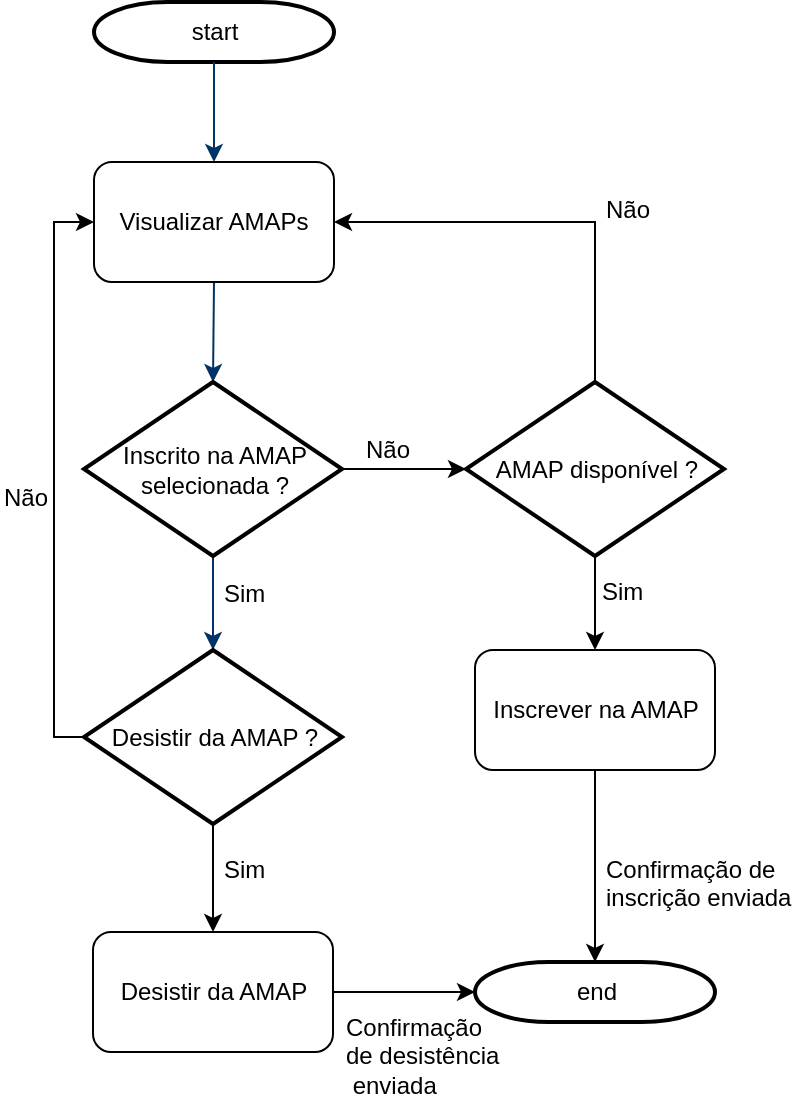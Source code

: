 <mxfile version="24.8.0">
  <diagram name="Página-1" id="oFq5PPR85VRdoofsXlYv">
    <mxGraphModel dx="1050" dy="565" grid="1" gridSize="10" guides="1" tooltips="1" connect="1" arrows="1" fold="1" page="1" pageScale="1" pageWidth="827" pageHeight="1169" math="0" shadow="0">
      <root>
        <mxCell id="0" />
        <mxCell id="1" parent="0" />
        <mxCell id="GKZXtmYRhP6YwUxVynPK-1" value="start" style="shape=mxgraph.flowchart.terminator;strokeWidth=2;gradientColor=none;gradientDirection=north;fontStyle=0;html=1;" vertex="1" parent="1">
          <mxGeometry x="260" y="60" width="120" height="30" as="geometry" />
        </mxCell>
        <mxCell id="GKZXtmYRhP6YwUxVynPK-2" style="fontStyle=1;strokeColor=#003366;strokeWidth=1;html=1;entryX=0.5;entryY=0;entryDx=0;entryDy=0;" edge="1" parent="1" source="GKZXtmYRhP6YwUxVynPK-1" target="GKZXtmYRhP6YwUxVynPK-7">
          <mxGeometry relative="1" as="geometry">
            <mxPoint x="320" y="130" as="targetPoint" />
          </mxGeometry>
        </mxCell>
        <mxCell id="GKZXtmYRhP6YwUxVynPK-3" style="fontStyle=1;strokeColor=#003366;strokeWidth=1;html=1;exitX=0.5;exitY=1;exitDx=0;exitDy=0;entryX=0.5;entryY=0;entryDx=0;entryDy=0;entryPerimeter=0;" edge="1" parent="1" source="GKZXtmYRhP6YwUxVynPK-7" target="GKZXtmYRhP6YwUxVynPK-8">
          <mxGeometry relative="1" as="geometry">
            <mxPoint x="320" y="210" as="sourcePoint" />
            <mxPoint x="320" y="250" as="targetPoint" />
          </mxGeometry>
        </mxCell>
        <mxCell id="GKZXtmYRhP6YwUxVynPK-4" style="entryX=0.5;entryY=0;fontStyle=1;strokeColor=#003366;strokeWidth=1;html=1;exitX=0.5;exitY=1;exitDx=0;exitDy=0;exitPerimeter=0;entryDx=0;entryDy=0;entryPerimeter=0;" edge="1" parent="1" source="GKZXtmYRhP6YwUxVynPK-8" target="GKZXtmYRhP6YwUxVynPK-36">
          <mxGeometry relative="1" as="geometry">
            <mxPoint x="320" y="360" as="sourcePoint" />
            <mxPoint x="319.5" y="384" as="targetPoint" />
          </mxGeometry>
        </mxCell>
        <mxCell id="GKZXtmYRhP6YwUxVynPK-5" value="Não" style="text;fontStyle=0;html=1;strokeColor=none;gradientColor=none;fillColor=none;strokeWidth=2;" vertex="1" parent="1">
          <mxGeometry x="394" y="270" width="40" height="26" as="geometry" />
        </mxCell>
        <mxCell id="GKZXtmYRhP6YwUxVynPK-6" value="end" style="shape=mxgraph.flowchart.terminator;strokeWidth=2;gradientColor=none;gradientDirection=north;fontStyle=0;html=1;" vertex="1" parent="1">
          <mxGeometry x="450.5" y="540" width="120" height="30" as="geometry" />
        </mxCell>
        <mxCell id="GKZXtmYRhP6YwUxVynPK-7" value="Visualizar AMAPs" style="rounded=1;whiteSpace=wrap;html=1;" vertex="1" parent="1">
          <mxGeometry x="260" y="140" width="120" height="60" as="geometry" />
        </mxCell>
        <mxCell id="GKZXtmYRhP6YwUxVynPK-8" value="Inscrito na AMAP&lt;div&gt;selecionada ?&lt;/div&gt;" style="shape=mxgraph.flowchart.decision;strokeWidth=2;gradientColor=none;gradientDirection=north;fontStyle=0;html=1;" vertex="1" parent="1">
          <mxGeometry x="255" y="250" width="129" height="87" as="geometry" />
        </mxCell>
        <mxCell id="GKZXtmYRhP6YwUxVynPK-9" style="edgeStyle=orthogonalEdgeStyle;rounded=0;orthogonalLoop=1;jettySize=auto;html=1;exitX=0.5;exitY=0;exitDx=0;exitDy=0;exitPerimeter=0;entryX=1;entryY=0.5;entryDx=0;entryDy=0;" edge="1" parent="1" source="GKZXtmYRhP6YwUxVynPK-11" target="GKZXtmYRhP6YwUxVynPK-7">
          <mxGeometry relative="1" as="geometry" />
        </mxCell>
        <mxCell id="GKZXtmYRhP6YwUxVynPK-10" style="edgeStyle=orthogonalEdgeStyle;rounded=0;orthogonalLoop=1;jettySize=auto;html=1;entryX=0.5;entryY=0;entryDx=0;entryDy=0;" edge="1" parent="1" source="GKZXtmYRhP6YwUxVynPK-11" target="GKZXtmYRhP6YwUxVynPK-40">
          <mxGeometry relative="1" as="geometry">
            <mxPoint x="510.5" y="384" as="targetPoint" />
          </mxGeometry>
        </mxCell>
        <mxCell id="GKZXtmYRhP6YwUxVynPK-11" value="AMAP disponível ?" style="shape=mxgraph.flowchart.decision;strokeWidth=2;gradientColor=none;gradientDirection=north;fontStyle=0;html=1;" vertex="1" parent="1">
          <mxGeometry x="446" y="250" width="129" height="87" as="geometry" />
        </mxCell>
        <mxCell id="GKZXtmYRhP6YwUxVynPK-12" style="edgeStyle=orthogonalEdgeStyle;rounded=0;orthogonalLoop=1;jettySize=auto;html=1;exitX=1;exitY=0.5;exitDx=0;exitDy=0;exitPerimeter=0;entryX=0;entryY=0.5;entryDx=0;entryDy=0;entryPerimeter=0;" edge="1" parent="1" source="GKZXtmYRhP6YwUxVynPK-8" target="GKZXtmYRhP6YwUxVynPK-11">
          <mxGeometry relative="1" as="geometry" />
        </mxCell>
        <mxCell id="GKZXtmYRhP6YwUxVynPK-13" value="Sim" style="text;fontStyle=0;html=1;strokeColor=none;gradientColor=none;fillColor=none;strokeWidth=2;" vertex="1" parent="1">
          <mxGeometry x="323" y="342" width="40" height="26" as="geometry" />
        </mxCell>
        <mxCell id="GKZXtmYRhP6YwUxVynPK-14" value="Não" style="text;fontStyle=0;html=1;strokeColor=none;gradientColor=none;fillColor=none;strokeWidth=2;" vertex="1" parent="1">
          <mxGeometry x="514" y="150" width="40" height="26" as="geometry" />
        </mxCell>
        <mxCell id="GKZXtmYRhP6YwUxVynPK-15" value="Sim" style="text;fontStyle=0;html=1;strokeColor=none;gradientColor=none;fillColor=none;strokeWidth=2;" vertex="1" parent="1">
          <mxGeometry x="512" y="341" width="40" height="26" as="geometry" />
        </mxCell>
        <mxCell id="GKZXtmYRhP6YwUxVynPK-38" style="edgeStyle=orthogonalEdgeStyle;rounded=0;orthogonalLoop=1;jettySize=auto;html=1;entryX=0;entryY=0.5;entryDx=0;entryDy=0;" edge="1" parent="1" source="GKZXtmYRhP6YwUxVynPK-36" target="GKZXtmYRhP6YwUxVynPK-7">
          <mxGeometry relative="1" as="geometry">
            <Array as="points">
              <mxPoint x="240" y="428" />
              <mxPoint x="240" y="170" />
            </Array>
          </mxGeometry>
        </mxCell>
        <mxCell id="GKZXtmYRhP6YwUxVynPK-42" style="edgeStyle=orthogonalEdgeStyle;rounded=0;orthogonalLoop=1;jettySize=auto;html=1;entryX=0.5;entryY=0;entryDx=0;entryDy=0;" edge="1" parent="1" source="GKZXtmYRhP6YwUxVynPK-36" target="GKZXtmYRhP6YwUxVynPK-41">
          <mxGeometry relative="1" as="geometry" />
        </mxCell>
        <mxCell id="GKZXtmYRhP6YwUxVynPK-36" value="Desistir da AMAP ?" style="shape=mxgraph.flowchart.decision;strokeWidth=2;gradientColor=none;gradientDirection=north;fontStyle=0;html=1;" vertex="1" parent="1">
          <mxGeometry x="255" y="384" width="129" height="87" as="geometry" />
        </mxCell>
        <mxCell id="GKZXtmYRhP6YwUxVynPK-39" value="Não" style="text;fontStyle=0;html=1;strokeColor=none;gradientColor=none;fillColor=none;strokeWidth=2;" vertex="1" parent="1">
          <mxGeometry x="213" y="294" width="40" height="26" as="geometry" />
        </mxCell>
        <mxCell id="GKZXtmYRhP6YwUxVynPK-40" value="Inscrever na AMAP" style="rounded=1;whiteSpace=wrap;html=1;" vertex="1" parent="1">
          <mxGeometry x="450.5" y="384" width="120" height="60" as="geometry" />
        </mxCell>
        <mxCell id="GKZXtmYRhP6YwUxVynPK-45" value="" style="edgeStyle=orthogonalEdgeStyle;rounded=0;orthogonalLoop=1;jettySize=auto;html=1;" edge="1" parent="1" source="GKZXtmYRhP6YwUxVynPK-41" target="GKZXtmYRhP6YwUxVynPK-6">
          <mxGeometry relative="1" as="geometry" />
        </mxCell>
        <mxCell id="GKZXtmYRhP6YwUxVynPK-41" value="Desistir da AMAP" style="rounded=1;whiteSpace=wrap;html=1;" vertex="1" parent="1">
          <mxGeometry x="259.5" y="525" width="120" height="60" as="geometry" />
        </mxCell>
        <mxCell id="GKZXtmYRhP6YwUxVynPK-43" value="Sim" style="text;fontStyle=0;html=1;strokeColor=none;gradientColor=none;fillColor=none;strokeWidth=2;" vertex="1" parent="1">
          <mxGeometry x="323" y="480" width="40" height="26" as="geometry" />
        </mxCell>
        <mxCell id="GKZXtmYRhP6YwUxVynPK-44" style="edgeStyle=orthogonalEdgeStyle;rounded=0;orthogonalLoop=1;jettySize=auto;html=1;entryX=0.5;entryY=0;entryDx=0;entryDy=0;entryPerimeter=0;" edge="1" parent="1" source="GKZXtmYRhP6YwUxVynPK-40" target="GKZXtmYRhP6YwUxVynPK-6">
          <mxGeometry relative="1" as="geometry" />
        </mxCell>
        <mxCell id="GKZXtmYRhP6YwUxVynPK-46" value="Confirmação de&lt;div&gt;inscrição enviada&lt;/div&gt;" style="text;fontStyle=0;html=1;strokeColor=none;gradientColor=none;fillColor=none;strokeWidth=2;" vertex="1" parent="1">
          <mxGeometry x="514" y="480" width="40" height="26" as="geometry" />
        </mxCell>
        <mxCell id="GKZXtmYRhP6YwUxVynPK-47" value="Confirmação&amp;nbsp;&lt;div&gt;de desistência&lt;/div&gt;&lt;div&gt;&lt;span style=&quot;background-color: initial;&quot;&gt;&amp;nbsp;enviada&lt;/span&gt;&lt;/div&gt;" style="text;fontStyle=0;html=1;strokeColor=none;gradientColor=none;fillColor=none;strokeWidth=2;" vertex="1" parent="1">
          <mxGeometry x="384" y="559" width="40" height="26" as="geometry" />
        </mxCell>
      </root>
    </mxGraphModel>
  </diagram>
</mxfile>

